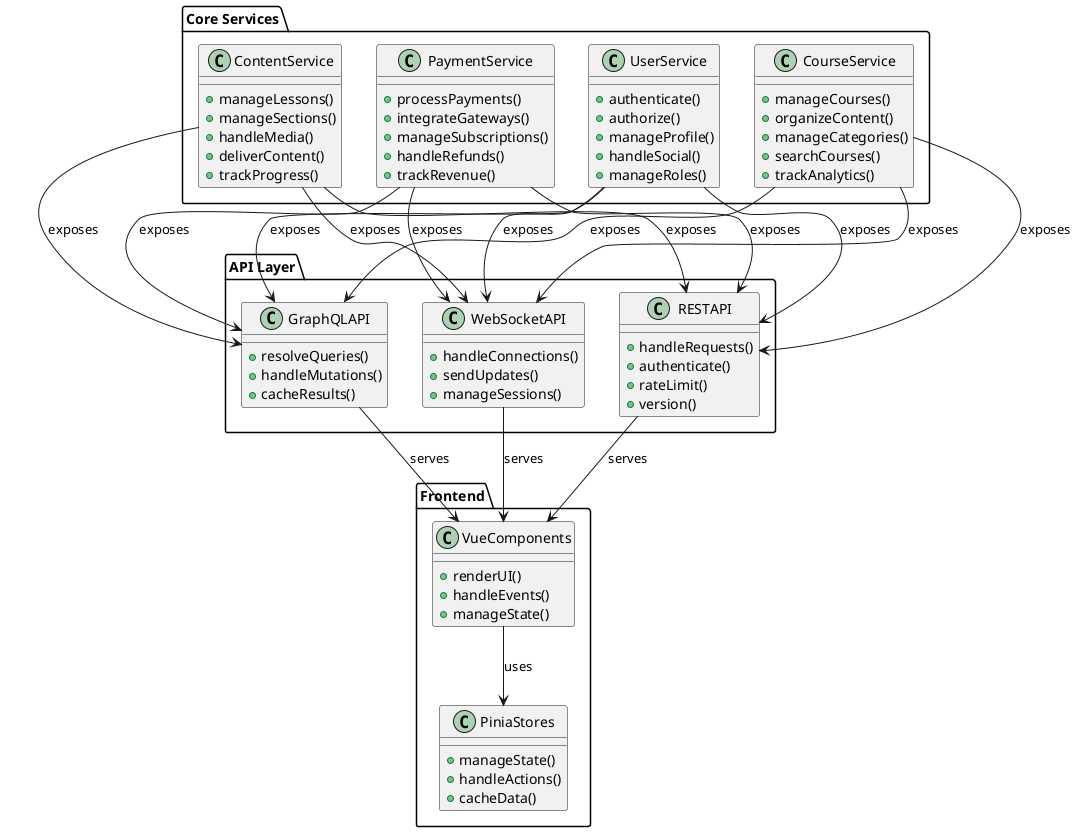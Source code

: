 @startuml LMS Services

' Services
package "Core Services" {
  class UserService {
    +authenticate()
    +authorize()
    +manageProfile()
    +handleSocial()
    +manageRoles()
  }

  class CourseService {
    +manageCourses()
    +organizeContent()
    +manageCategories()
    +searchCourses()
    +trackAnalytics()
  }

  class ContentService {
    +manageLessons()
    +manageSections()
    +handleMedia()
    +deliverContent()
    +trackProgress()
  }

  class PaymentService {
    +processPayments()
    +integrateGateways()
    +manageSubscriptions()
    +handleRefunds()
    +trackRevenue()
  }
}

package "API Layer" {
  class RESTAPI {
    +handleRequests()
    +authenticate()
    +rateLimit()
    +version()
  }

  class GraphQLAPI {
    +resolveQueries()
    +handleMutations()
    +cacheResults()
  }

  class WebSocketAPI {
    +handleConnections()
    +sendUpdates()
    +manageSessions()
  }
}

package "Frontend" {
  class VueComponents {
    +renderUI()
    +handleEvents()
    +manageState()
  }

  class PiniaStores {
    +manageState()
    +handleActions()
    +cacheData()
  }
}

' Relationships
UserService --> RESTAPI : exposes
UserService --> GraphQLAPI : exposes
UserService --> WebSocketAPI : exposes

CourseService --> RESTAPI : exposes
CourseService --> GraphQLAPI : exposes
CourseService --> WebSocketAPI : exposes

ContentService --> RESTAPI : exposes
ContentService --> GraphQLAPI : exposes
ContentService --> WebSocketAPI : exposes

PaymentService --> RESTAPI : exposes
PaymentService --> GraphQLAPI : exposes
PaymentService --> WebSocketAPI : exposes

RESTAPI --> VueComponents : serves
GraphQLAPI --> VueComponents : serves
WebSocketAPI --> VueComponents : serves

VueComponents --> PiniaStores : uses

@enduml 
